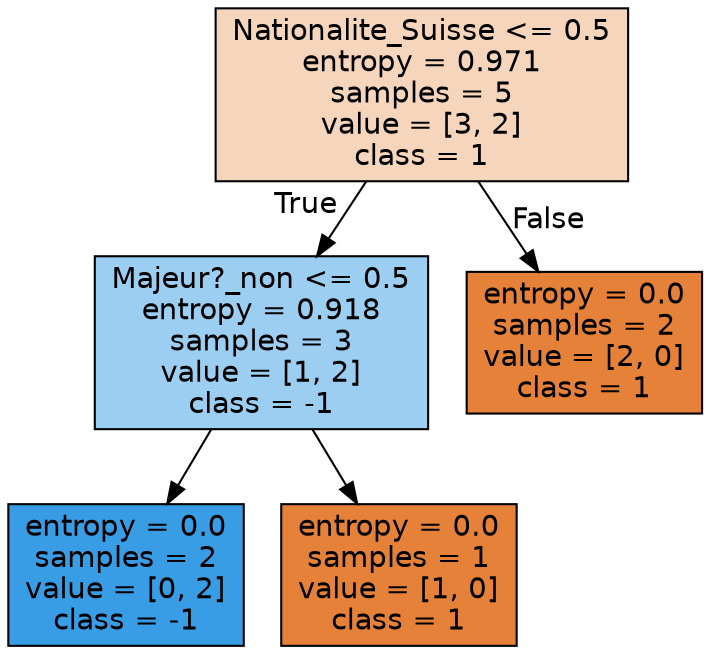digraph Tree {
node [shape=box, style="filled", color="black", fontname="helvetica"] ;
edge [fontname="helvetica"] ;
0 [label="Nationalite_Suisse <= 0.5\nentropy = 0.971\nsamples = 5\nvalue = [3, 2]\nclass = 1", fillcolor="#f6d5bd"] ;
1 [label="Majeur?_non <= 0.5\nentropy = 0.918\nsamples = 3\nvalue = [1, 2]\nclass = -1", fillcolor="#9ccef2"] ;
0 -> 1 [labeldistance=2.5, labelangle=45, headlabel="True"] ;
2 [label="entropy = 0.0\nsamples = 2\nvalue = [0, 2]\nclass = -1", fillcolor="#399de5"] ;
1 -> 2 ;
3 [label="entropy = 0.0\nsamples = 1\nvalue = [1, 0]\nclass = 1", fillcolor="#e58139"] ;
1 -> 3 ;
4 [label="entropy = 0.0\nsamples = 2\nvalue = [2, 0]\nclass = 1", fillcolor="#e58139"] ;
0 -> 4 [labeldistance=2.5, labelangle=-45, headlabel="False"] ;
}